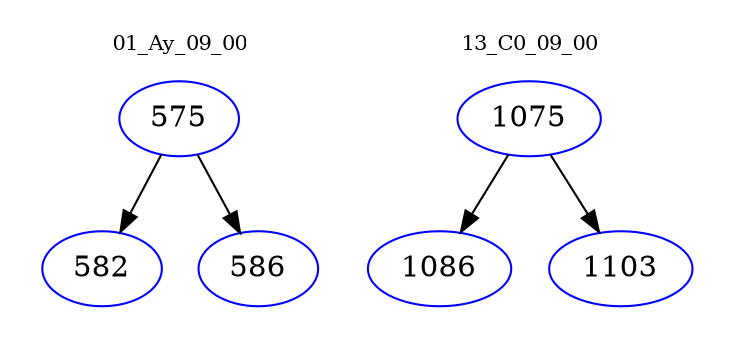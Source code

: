 digraph{
subgraph cluster_0 {
color = white
label = "01_Ay_09_00";
fontsize=10;
T0_575 [label="575", color="blue"]
T0_575 -> T0_582 [color="black"]
T0_582 [label="582", color="blue"]
T0_575 -> T0_586 [color="black"]
T0_586 [label="586", color="blue"]
}
subgraph cluster_1 {
color = white
label = "13_C0_09_00";
fontsize=10;
T1_1075 [label="1075", color="blue"]
T1_1075 -> T1_1086 [color="black"]
T1_1086 [label="1086", color="blue"]
T1_1075 -> T1_1103 [color="black"]
T1_1103 [label="1103", color="blue"]
}
}
